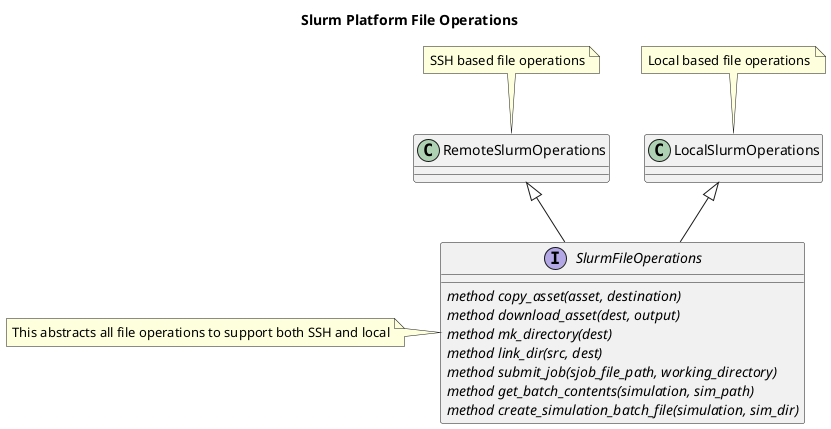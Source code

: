        @startuml

title Slurm Platform File Operations


interface SlurmFileOperations {
   {abstract} method copy_asset(asset, destination)
   {abstract} method download_asset(dest, output)
   {abstract} method mk_directory(dest)
   {abstract} method link_dir(src, dest)
   {abstract} method submit_job(sjob_file_path, working_directory)
   {abstract} method get_batch_contents(simulation, sim_path)
   {abstract} method create_simulation_batch_file(simulation, sim_dir)
}

note left of SlurmFileOperations : This abstracts all file operations to support both SSH and local

class RemoteSlurmOperations
note top of RemoteSlurmOperations : SSH based file operations
class LocalSlurmOperations
note top of LocalSlurmOperations : Local based file operations

RemoteSlurmOperations <|-- SlurmFileOperations
LocalSlurmOperations <|-- SlurmFileOperations
@enduml